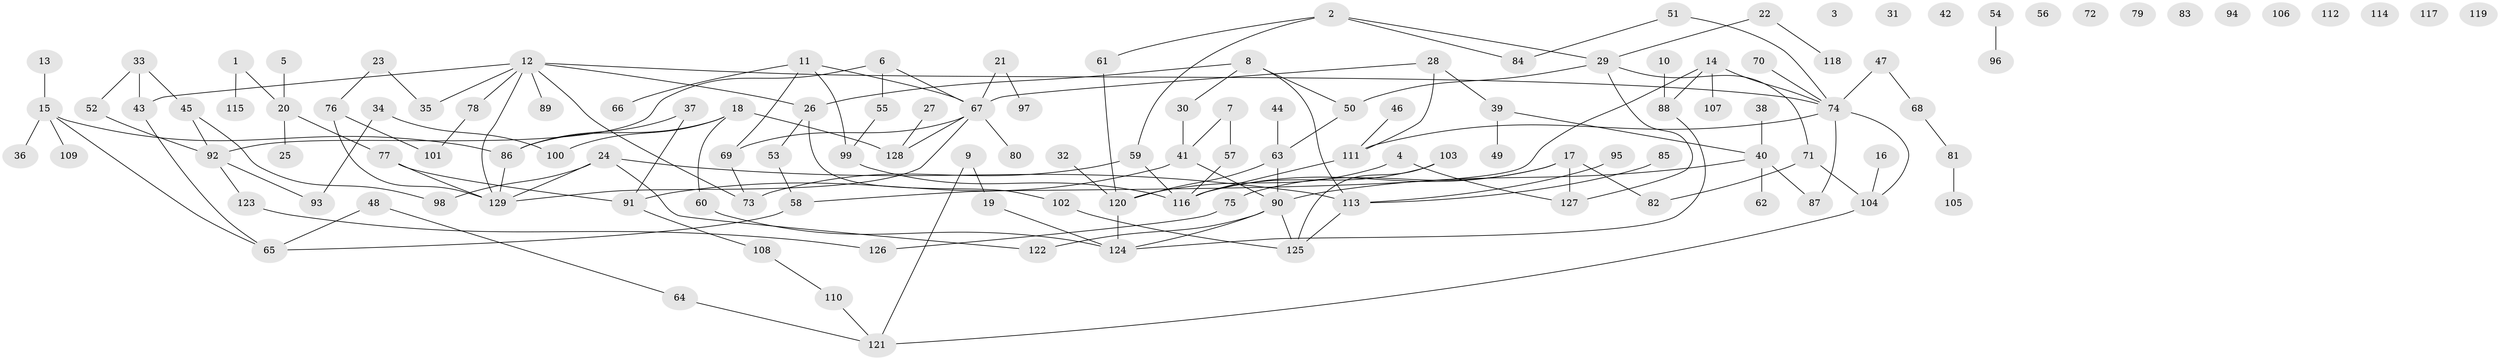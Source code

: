 // coarse degree distribution, {0: 0.16883116883116883, 4: 0.14285714285714285, 2: 0.33766233766233766, 1: 0.24675324675324675, 5: 0.025974025974025976, 14: 0.012987012987012988, 6: 0.012987012987012988, 8: 0.012987012987012988, 7: 0.025974025974025976, 13: 0.012987012987012988}
// Generated by graph-tools (version 1.1) at 2025/43/03/04/25 21:43:02]
// undirected, 129 vertices, 155 edges
graph export_dot {
graph [start="1"]
  node [color=gray90,style=filled];
  1;
  2;
  3;
  4;
  5;
  6;
  7;
  8;
  9;
  10;
  11;
  12;
  13;
  14;
  15;
  16;
  17;
  18;
  19;
  20;
  21;
  22;
  23;
  24;
  25;
  26;
  27;
  28;
  29;
  30;
  31;
  32;
  33;
  34;
  35;
  36;
  37;
  38;
  39;
  40;
  41;
  42;
  43;
  44;
  45;
  46;
  47;
  48;
  49;
  50;
  51;
  52;
  53;
  54;
  55;
  56;
  57;
  58;
  59;
  60;
  61;
  62;
  63;
  64;
  65;
  66;
  67;
  68;
  69;
  70;
  71;
  72;
  73;
  74;
  75;
  76;
  77;
  78;
  79;
  80;
  81;
  82;
  83;
  84;
  85;
  86;
  87;
  88;
  89;
  90;
  91;
  92;
  93;
  94;
  95;
  96;
  97;
  98;
  99;
  100;
  101;
  102;
  103;
  104;
  105;
  106;
  107;
  108;
  109;
  110;
  111;
  112;
  113;
  114;
  115;
  116;
  117;
  118;
  119;
  120;
  121;
  122;
  123;
  124;
  125;
  126;
  127;
  128;
  129;
  1 -- 20;
  1 -- 115;
  2 -- 29;
  2 -- 59;
  2 -- 61;
  2 -- 84;
  4 -- 120;
  4 -- 127;
  5 -- 20;
  6 -- 55;
  6 -- 67;
  6 -- 92;
  7 -- 41;
  7 -- 57;
  8 -- 26;
  8 -- 30;
  8 -- 50;
  8 -- 113;
  9 -- 19;
  9 -- 121;
  10 -- 88;
  11 -- 66;
  11 -- 67;
  11 -- 69;
  11 -- 99;
  12 -- 26;
  12 -- 35;
  12 -- 43;
  12 -- 73;
  12 -- 74;
  12 -- 78;
  12 -- 89;
  12 -- 129;
  13 -- 15;
  14 -- 58;
  14 -- 74;
  14 -- 88;
  14 -- 107;
  15 -- 36;
  15 -- 65;
  15 -- 86;
  15 -- 109;
  16 -- 104;
  17 -- 75;
  17 -- 82;
  17 -- 116;
  17 -- 127;
  18 -- 60;
  18 -- 86;
  18 -- 100;
  18 -- 128;
  19 -- 124;
  20 -- 25;
  20 -- 77;
  21 -- 67;
  21 -- 97;
  22 -- 29;
  22 -- 118;
  23 -- 35;
  23 -- 76;
  24 -- 98;
  24 -- 113;
  24 -- 122;
  24 -- 129;
  26 -- 53;
  26 -- 102;
  27 -- 128;
  28 -- 39;
  28 -- 67;
  28 -- 111;
  29 -- 50;
  29 -- 71;
  29 -- 127;
  30 -- 41;
  32 -- 120;
  33 -- 43;
  33 -- 45;
  33 -- 52;
  34 -- 93;
  34 -- 100;
  37 -- 86;
  37 -- 91;
  38 -- 40;
  39 -- 40;
  39 -- 49;
  40 -- 62;
  40 -- 87;
  40 -- 90;
  41 -- 90;
  41 -- 91;
  43 -- 65;
  44 -- 63;
  45 -- 92;
  45 -- 98;
  46 -- 111;
  47 -- 68;
  47 -- 74;
  48 -- 64;
  48 -- 65;
  50 -- 63;
  51 -- 74;
  51 -- 84;
  52 -- 92;
  53 -- 58;
  54 -- 96;
  55 -- 99;
  57 -- 116;
  58 -- 65;
  59 -- 73;
  59 -- 116;
  60 -- 124;
  61 -- 120;
  63 -- 90;
  63 -- 120;
  64 -- 121;
  67 -- 69;
  67 -- 80;
  67 -- 128;
  67 -- 129;
  68 -- 81;
  69 -- 73;
  70 -- 74;
  71 -- 82;
  71 -- 104;
  74 -- 87;
  74 -- 104;
  74 -- 111;
  75 -- 126;
  76 -- 101;
  76 -- 129;
  77 -- 91;
  77 -- 129;
  78 -- 101;
  81 -- 105;
  85 -- 113;
  86 -- 129;
  88 -- 124;
  90 -- 122;
  90 -- 124;
  90 -- 125;
  91 -- 108;
  92 -- 93;
  92 -- 123;
  95 -- 113;
  99 -- 116;
  102 -- 125;
  103 -- 116;
  103 -- 125;
  104 -- 121;
  108 -- 110;
  110 -- 121;
  111 -- 116;
  113 -- 125;
  120 -- 124;
  123 -- 126;
}
